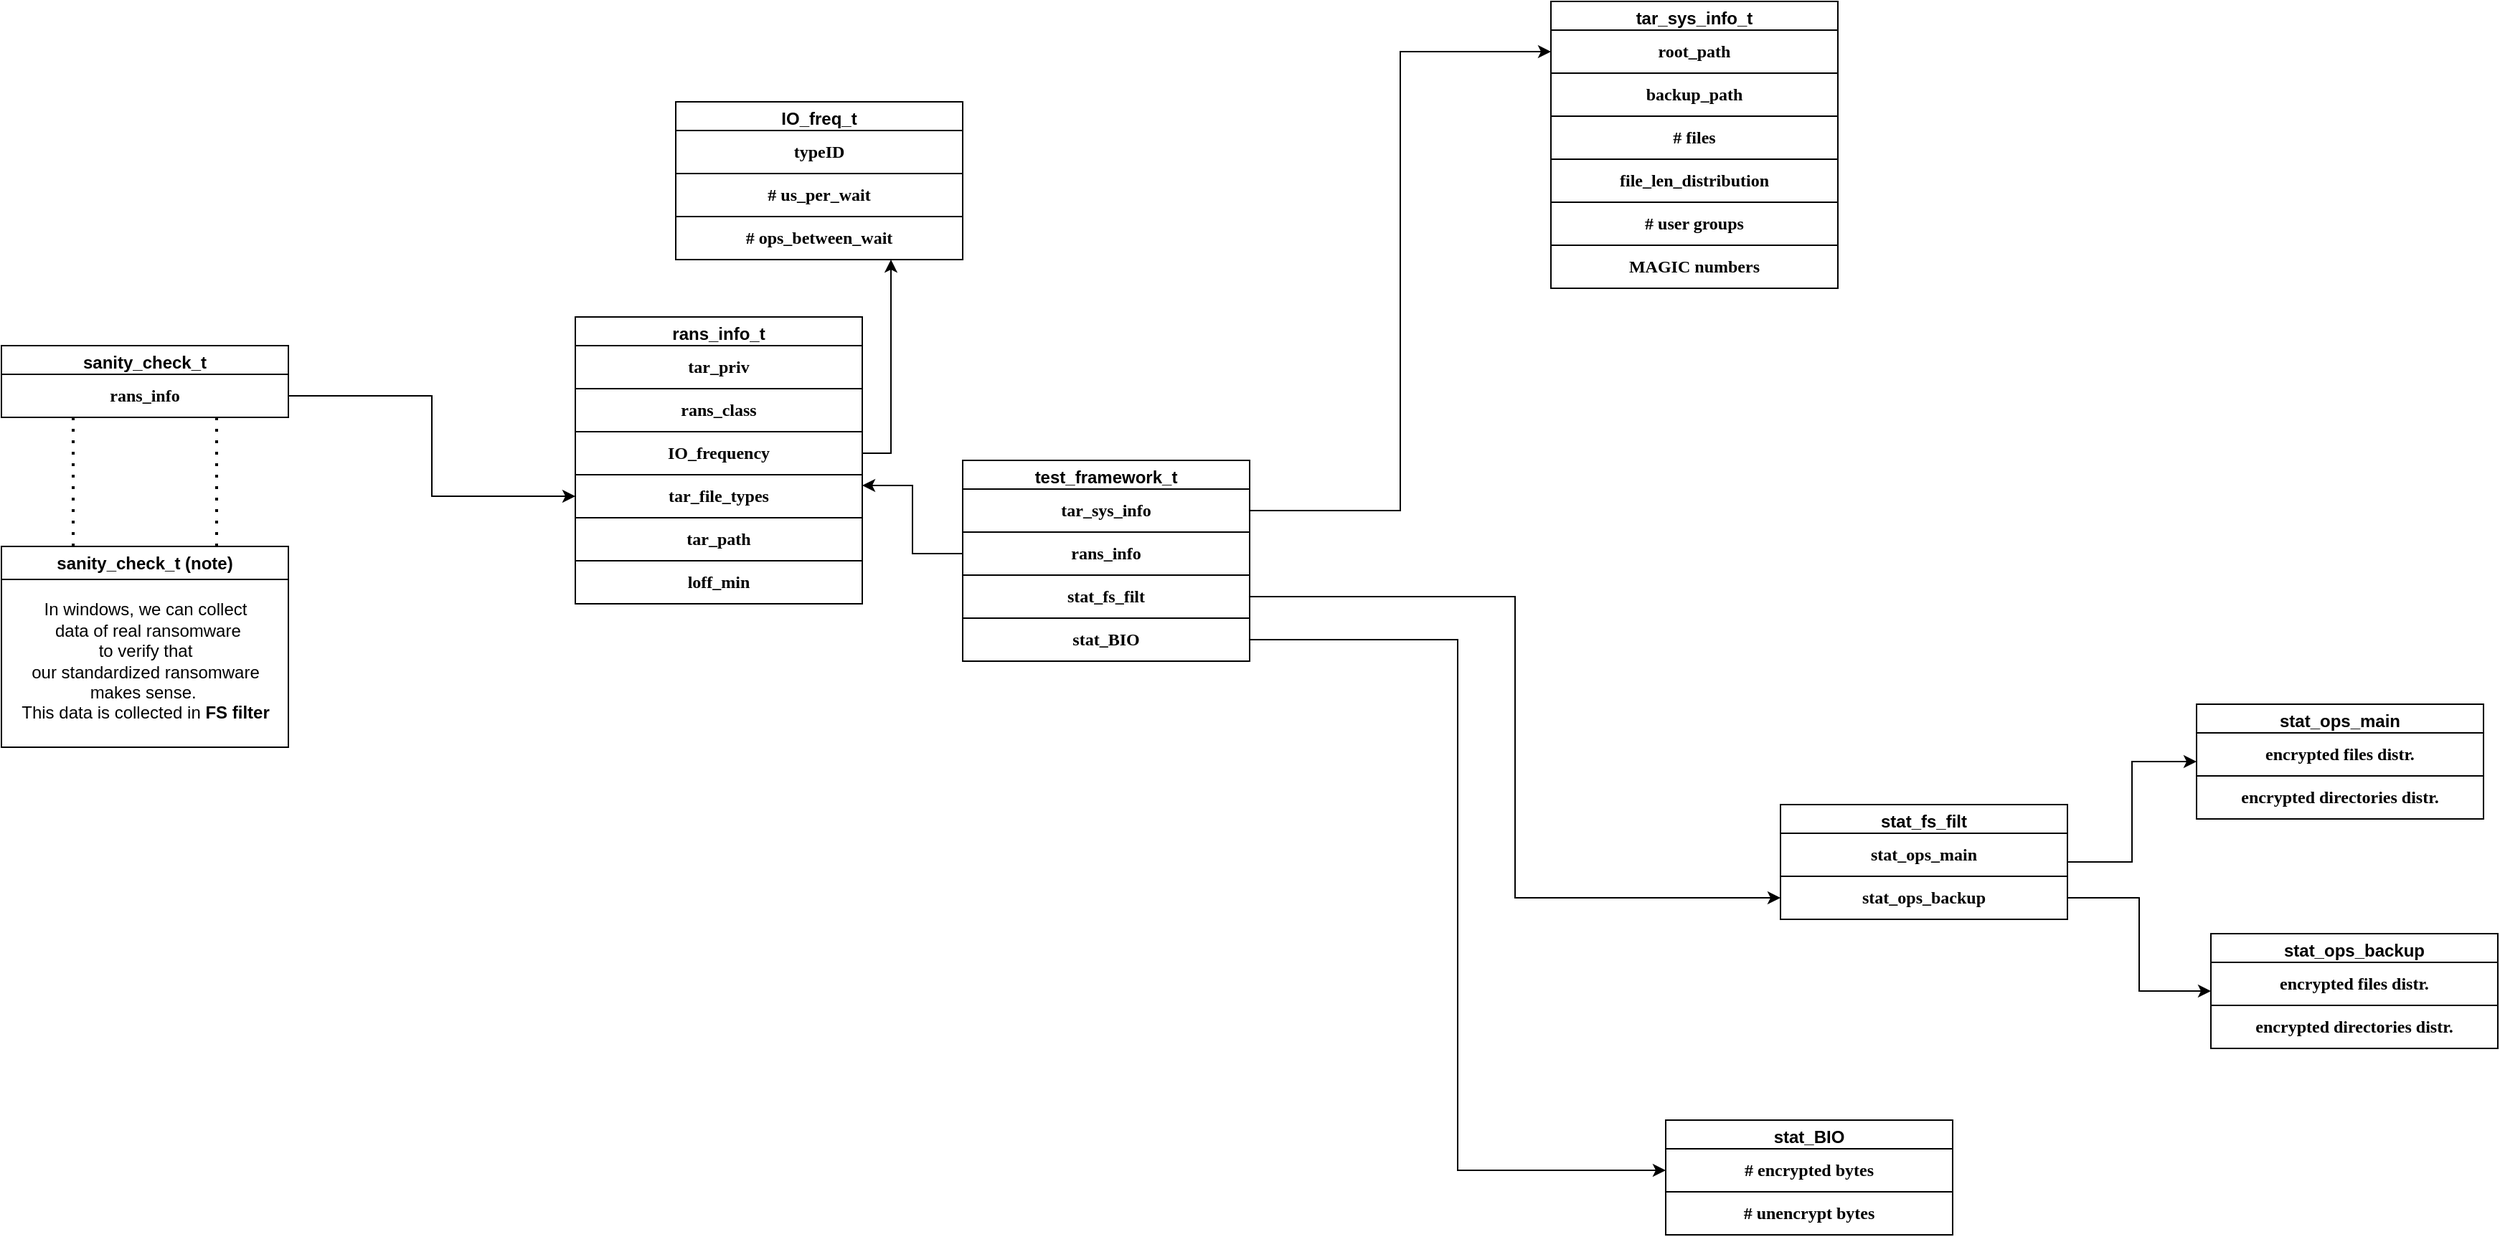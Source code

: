 <mxfile version="21.2.9" type="github">
  <diagram name="Page-1" id="gcPHQo3pj2VM8DZ63rwu">
    <mxGraphModel dx="3164" dy="1124" grid="1" gridSize="10" guides="1" tooltips="1" connect="1" arrows="1" fold="1" page="1" pageScale="1" pageWidth="850" pageHeight="1100" math="0" shadow="0">
      <root>
        <mxCell id="0" />
        <mxCell id="1" parent="0" />
        <mxCell id="gHEQGVByRe57avZ87eo9-15" value="test_framework_t" style="swimlane;whiteSpace=wrap;html=1;" parent="1" vertex="1">
          <mxGeometry x="60" y="390" width="200" height="140" as="geometry" />
        </mxCell>
        <mxCell id="gHEQGVByRe57avZ87eo9-17" value="&lt;font face=&quot;Georgia&quot;&gt;&lt;b&gt;tar_sys_info&lt;/b&gt;&lt;/font&gt;" style="whiteSpace=wrap;html=1;" parent="gHEQGVByRe57avZ87eo9-15" vertex="1">
          <mxGeometry y="20" width="200" height="30" as="geometry" />
        </mxCell>
        <mxCell id="gHEQGVByRe57avZ87eo9-18" value="&lt;font face=&quot;Georgia&quot;&gt;&lt;b&gt;rans_info&lt;/b&gt;&lt;/font&gt;" style="whiteSpace=wrap;html=1;" parent="gHEQGVByRe57avZ87eo9-15" vertex="1">
          <mxGeometry y="50" width="200" height="30" as="geometry" />
        </mxCell>
        <mxCell id="gHEQGVByRe57avZ87eo9-20" value="&lt;font face=&quot;Georgia&quot;&gt;&lt;b&gt;stat_fs_filt&lt;/b&gt;&lt;/font&gt;" style="whiteSpace=wrap;html=1;" parent="gHEQGVByRe57avZ87eo9-15" vertex="1">
          <mxGeometry y="80" width="200" height="30" as="geometry" />
        </mxCell>
        <mxCell id="gHEQGVByRe57avZ87eo9-21" value="&lt;font face=&quot;Georgia&quot;&gt;&lt;b&gt;stat_BIO&lt;/b&gt;&lt;/font&gt;" style="whiteSpace=wrap;html=1;" parent="gHEQGVByRe57avZ87eo9-15" vertex="1">
          <mxGeometry y="110" width="200" height="30" as="geometry" />
        </mxCell>
        <mxCell id="gHEQGVByRe57avZ87eo9-22" value="tar_sys_info_t" style="swimlane;whiteSpace=wrap;html=1;" parent="1" vertex="1">
          <mxGeometry x="470" y="70" width="200" height="200" as="geometry" />
        </mxCell>
        <mxCell id="gHEQGVByRe57avZ87eo9-23" value="&lt;font face=&quot;Georgia&quot;&gt;&lt;b&gt;root_path&lt;/b&gt;&lt;/font&gt;" style="whiteSpace=wrap;html=1;" parent="gHEQGVByRe57avZ87eo9-22" vertex="1">
          <mxGeometry y="20" width="200" height="30" as="geometry" />
        </mxCell>
        <mxCell id="gHEQGVByRe57avZ87eo9-24" value="&lt;font face=&quot;Georgia&quot;&gt;&lt;b&gt;backup_path&lt;/b&gt;&lt;/font&gt;" style="whiteSpace=wrap;html=1;" parent="gHEQGVByRe57avZ87eo9-22" vertex="1">
          <mxGeometry y="50" width="200" height="30" as="geometry" />
        </mxCell>
        <mxCell id="gHEQGVByRe57avZ87eo9-25" value="&lt;font face=&quot;Georgia&quot;&gt;&lt;b&gt;# files&lt;/b&gt;&lt;/font&gt;" style="whiteSpace=wrap;html=1;" parent="gHEQGVByRe57avZ87eo9-22" vertex="1">
          <mxGeometry y="80" width="200" height="30" as="geometry" />
        </mxCell>
        <mxCell id="gHEQGVByRe57avZ87eo9-26" value="&lt;font face=&quot;Georgia&quot;&gt;&lt;b&gt;# user groups&lt;/b&gt;&lt;/font&gt;" style="whiteSpace=wrap;html=1;" parent="gHEQGVByRe57avZ87eo9-22" vertex="1">
          <mxGeometry y="140" width="200" height="30" as="geometry" />
        </mxCell>
        <mxCell id="Kcq0ukiS3j4PABtyZiL3-1" value="&lt;font face=&quot;Georgia&quot;&gt;&lt;b&gt;MAGIC numbers&lt;/b&gt;&lt;/font&gt;" style="whiteSpace=wrap;html=1;" parent="gHEQGVByRe57avZ87eo9-22" vertex="1">
          <mxGeometry y="170" width="200" height="30" as="geometry" />
        </mxCell>
        <mxCell id="Ala8aXPK8FOhygebUdYG-1" value="&lt;font face=&quot;Georgia&quot;&gt;&lt;b&gt;file_len_distribution&lt;/b&gt;&lt;/font&gt;" style="whiteSpace=wrap;html=1;" vertex="1" parent="gHEQGVByRe57avZ87eo9-22">
          <mxGeometry y="110" width="200" height="30" as="geometry" />
        </mxCell>
        <mxCell id="gHEQGVByRe57avZ87eo9-30" style="edgeStyle=orthogonalEdgeStyle;rounded=0;orthogonalLoop=1;jettySize=auto;html=1;exitX=1;exitY=0.5;exitDx=0;exitDy=0;entryX=0;entryY=0.5;entryDx=0;entryDy=0;" parent="1" source="gHEQGVByRe57avZ87eo9-17" target="gHEQGVByRe57avZ87eo9-23" edge="1">
          <mxGeometry relative="1" as="geometry">
            <mxPoint x="280" y="80" as="targetPoint" />
          </mxGeometry>
        </mxCell>
        <mxCell id="gHEQGVByRe57avZ87eo9-31" value="rans_info_t" style="swimlane;whiteSpace=wrap;html=1;" parent="1" vertex="1">
          <mxGeometry x="-210" y="290" width="200" height="200" as="geometry" />
        </mxCell>
        <mxCell id="gHEQGVByRe57avZ87eo9-32" value="&lt;font face=&quot;Georgia&quot;&gt;&lt;b&gt;tar_priv&lt;/b&gt;&lt;/font&gt;" style="whiteSpace=wrap;html=1;" parent="gHEQGVByRe57avZ87eo9-31" vertex="1">
          <mxGeometry y="20" width="200" height="30" as="geometry" />
        </mxCell>
        <mxCell id="gHEQGVByRe57avZ87eo9-33" value="&lt;font face=&quot;Georgia&quot;&gt;&lt;b&gt;rans_class&lt;/b&gt;&lt;/font&gt;" style="whiteSpace=wrap;html=1;" parent="gHEQGVByRe57avZ87eo9-31" vertex="1">
          <mxGeometry y="50" width="200" height="30" as="geometry" />
        </mxCell>
        <mxCell id="gHEQGVByRe57avZ87eo9-34" value="&lt;font face=&quot;Georgia&quot;&gt;&lt;b&gt;IO_frequency&lt;/b&gt;&lt;/font&gt;" style="whiteSpace=wrap;html=1;" parent="gHEQGVByRe57avZ87eo9-31" vertex="1">
          <mxGeometry y="80" width="200" height="30" as="geometry" />
        </mxCell>
        <mxCell id="gHEQGVByRe57avZ87eo9-35" value="&lt;font face=&quot;Georgia&quot;&gt;&lt;b&gt;tar_file_types&lt;/b&gt;&lt;/font&gt;" style="whiteSpace=wrap;html=1;" parent="gHEQGVByRe57avZ87eo9-31" vertex="1">
          <mxGeometry y="110" width="200" height="30" as="geometry" />
        </mxCell>
        <mxCell id="gHEQGVByRe57avZ87eo9-36" value="&lt;font face=&quot;Georgia&quot;&gt;&lt;b&gt;tar_path&lt;/b&gt;&lt;/font&gt;" style="whiteSpace=wrap;html=1;" parent="gHEQGVByRe57avZ87eo9-31" vertex="1">
          <mxGeometry y="140" width="200" height="30" as="geometry" />
        </mxCell>
        <mxCell id="gHEQGVByRe57avZ87eo9-39" value="&lt;font face=&quot;Georgia&quot;&gt;&lt;b&gt;loff_min&lt;/b&gt;&lt;/font&gt;" style="whiteSpace=wrap;html=1;" parent="gHEQGVByRe57avZ87eo9-31" vertex="1">
          <mxGeometry y="170" width="200" height="30" as="geometry" />
        </mxCell>
        <mxCell id="gHEQGVByRe57avZ87eo9-40" style="edgeStyle=orthogonalEdgeStyle;rounded=0;orthogonalLoop=1;jettySize=auto;html=1;exitX=0;exitY=0.5;exitDx=0;exitDy=0;entryX=1;entryY=0.25;entryDx=0;entryDy=0;" parent="1" source="gHEQGVByRe57avZ87eo9-18" target="gHEQGVByRe57avZ87eo9-35" edge="1">
          <mxGeometry relative="1" as="geometry" />
        </mxCell>
        <mxCell id="gHEQGVByRe57avZ87eo9-48" value="stat_ops_main" style="swimlane;whiteSpace=wrap;html=1;startSize=23;" parent="1" vertex="1">
          <mxGeometry x="920" y="560" width="200" height="80" as="geometry" />
        </mxCell>
        <mxCell id="gHEQGVByRe57avZ87eo9-49" value="&lt;font face=&quot;Georgia&quot;&gt;&lt;b&gt;encrypted files distr.&lt;/b&gt;&lt;/font&gt;" style="whiteSpace=wrap;html=1;" parent="gHEQGVByRe57avZ87eo9-48" vertex="1">
          <mxGeometry y="20" width="200" height="30" as="geometry" />
        </mxCell>
        <mxCell id="gHEQGVByRe57avZ87eo9-50" value="&lt;font face=&quot;Georgia&quot;&gt;&lt;b&gt;encrypted directories distr.&lt;/b&gt;&lt;/font&gt;" style="whiteSpace=wrap;html=1;" parent="gHEQGVByRe57avZ87eo9-48" vertex="1">
          <mxGeometry y="50" width="200" height="30" as="geometry" />
        </mxCell>
        <mxCell id="gHEQGVByRe57avZ87eo9-55" value="stat_BIO" style="swimlane;whiteSpace=wrap;html=1;startSize=23;" parent="1" vertex="1">
          <mxGeometry x="550" y="850" width="200" height="80" as="geometry" />
        </mxCell>
        <mxCell id="gHEQGVByRe57avZ87eo9-56" value="&lt;font face=&quot;Georgia&quot;&gt;&lt;b&gt;# encrypted bytes&lt;/b&gt;&lt;/font&gt;" style="whiteSpace=wrap;html=1;" parent="gHEQGVByRe57avZ87eo9-55" vertex="1">
          <mxGeometry y="20" width="200" height="30" as="geometry" />
        </mxCell>
        <mxCell id="gHEQGVByRe57avZ87eo9-57" value="&lt;font face=&quot;Georgia&quot;&gt;&lt;b&gt;# unencrypt bytes&lt;/b&gt;&lt;/font&gt;" style="whiteSpace=wrap;html=1;" parent="gHEQGVByRe57avZ87eo9-55" vertex="1">
          <mxGeometry y="50" width="200" height="30" as="geometry" />
        </mxCell>
        <mxCell id="gHEQGVByRe57avZ87eo9-61" style="edgeStyle=orthogonalEdgeStyle;rounded=0;orthogonalLoop=1;jettySize=auto;html=1;exitX=1;exitY=0.5;exitDx=0;exitDy=0;entryX=0;entryY=0.5;entryDx=0;entryDy=0;" parent="1" source="gHEQGVByRe57avZ87eo9-21" target="gHEQGVByRe57avZ87eo9-56" edge="1">
          <mxGeometry relative="1" as="geometry" />
        </mxCell>
        <mxCell id="gHEQGVByRe57avZ87eo9-75" style="edgeStyle=orthogonalEdgeStyle;rounded=0;orthogonalLoop=1;jettySize=auto;html=1;exitX=1;exitY=0.5;exitDx=0;exitDy=0;entryX=0;entryY=0.5;entryDx=0;entryDy=0;" parent="1" source="gHEQGVByRe57avZ87eo9-67" target="gHEQGVByRe57avZ87eo9-48" edge="1">
          <mxGeometry relative="1" as="geometry" />
        </mxCell>
        <mxCell id="gHEQGVByRe57avZ87eo9-67" value="stat_fs_filt" style="swimlane;whiteSpace=wrap;html=1;startSize=23;" parent="1" vertex="1">
          <mxGeometry x="630" y="630" width="200" height="80" as="geometry" />
        </mxCell>
        <mxCell id="gHEQGVByRe57avZ87eo9-68" value="&lt;font face=&quot;Georgia&quot;&gt;&lt;b&gt;stat_ops_main&lt;/b&gt;&lt;/font&gt;" style="whiteSpace=wrap;html=1;" parent="gHEQGVByRe57avZ87eo9-67" vertex="1">
          <mxGeometry y="20" width="200" height="30" as="geometry" />
        </mxCell>
        <mxCell id="gHEQGVByRe57avZ87eo9-69" value="&lt;font face=&quot;Georgia&quot;&gt;&lt;b&gt;stat_ops_backup&lt;/b&gt;&lt;/font&gt;" style="whiteSpace=wrap;html=1;" parent="gHEQGVByRe57avZ87eo9-67" vertex="1">
          <mxGeometry y="50" width="200" height="30" as="geometry" />
        </mxCell>
        <mxCell id="gHEQGVByRe57avZ87eo9-74" style="edgeStyle=orthogonalEdgeStyle;rounded=0;orthogonalLoop=1;jettySize=auto;html=1;exitX=1;exitY=0.5;exitDx=0;exitDy=0;entryX=0;entryY=0.5;entryDx=0;entryDy=0;" parent="1" source="gHEQGVByRe57avZ87eo9-20" target="gHEQGVByRe57avZ87eo9-69" edge="1">
          <mxGeometry relative="1" as="geometry" />
        </mxCell>
        <mxCell id="gHEQGVByRe57avZ87eo9-76" style="edgeStyle=orthogonalEdgeStyle;rounded=0;orthogonalLoop=1;jettySize=auto;html=1;exitX=1;exitY=0.5;exitDx=0;exitDy=0;entryX=0;entryY=0.5;entryDx=0;entryDy=0;" parent="1" source="gHEQGVByRe57avZ87eo9-69" target="Ala8aXPK8FOhygebUdYG-20" edge="1">
          <mxGeometry relative="1" as="geometry">
            <mxPoint x="920" y="775" as="targetPoint" />
          </mxGeometry>
        </mxCell>
        <mxCell id="gHEQGVByRe57avZ87eo9-77" value="IO_freq_t" style="swimlane;whiteSpace=wrap;html=1;startSize=23;" parent="1" vertex="1">
          <mxGeometry x="-140" y="140" width="200" height="110" as="geometry" />
        </mxCell>
        <mxCell id="gHEQGVByRe57avZ87eo9-78" value="&lt;font face=&quot;Georgia&quot;&gt;&lt;b&gt;typeID&lt;/b&gt;&lt;/font&gt;" style="whiteSpace=wrap;html=1;" parent="gHEQGVByRe57avZ87eo9-77" vertex="1">
          <mxGeometry y="20" width="200" height="30" as="geometry" />
        </mxCell>
        <mxCell id="gHEQGVByRe57avZ87eo9-79" value="&lt;font face=&quot;Georgia&quot;&gt;&lt;b&gt;# us_per_wait&lt;/b&gt;&lt;/font&gt;" style="whiteSpace=wrap;html=1;" parent="gHEQGVByRe57avZ87eo9-77" vertex="1">
          <mxGeometry y="50" width="200" height="30" as="geometry" />
        </mxCell>
        <mxCell id="gHEQGVByRe57avZ87eo9-80" value="&lt;font face=&quot;Georgia&quot;&gt;&lt;b&gt;# ops_between_wait&lt;/b&gt;&lt;/font&gt;" style="whiteSpace=wrap;html=1;" parent="gHEQGVByRe57avZ87eo9-77" vertex="1">
          <mxGeometry y="80" width="200" height="30" as="geometry" />
        </mxCell>
        <mxCell id="gHEQGVByRe57avZ87eo9-84" style="edgeStyle=orthogonalEdgeStyle;rounded=0;orthogonalLoop=1;jettySize=auto;html=1;exitX=1;exitY=0.5;exitDx=0;exitDy=0;entryX=0.75;entryY=1;entryDx=0;entryDy=0;" parent="1" source="gHEQGVByRe57avZ87eo9-34" target="gHEQGVByRe57avZ87eo9-80" edge="1">
          <mxGeometry relative="1" as="geometry" />
        </mxCell>
        <mxCell id="Ala8aXPK8FOhygebUdYG-11" value="sanity_check_t" style="swimlane;whiteSpace=wrap;html=1;" vertex="1" parent="1">
          <mxGeometry x="-610" y="310" width="200" height="50" as="geometry" />
        </mxCell>
        <mxCell id="Ala8aXPK8FOhygebUdYG-17" value="&lt;font face=&quot;Georgia&quot;&gt;&lt;b&gt;rans_info&lt;/b&gt;&lt;/font&gt;" style="whiteSpace=wrap;html=1;" vertex="1" parent="Ala8aXPK8FOhygebUdYG-11">
          <mxGeometry y="20" width="200" height="30" as="geometry" />
        </mxCell>
        <mxCell id="Ala8aXPK8FOhygebUdYG-19" style="edgeStyle=orthogonalEdgeStyle;rounded=0;orthogonalLoop=1;jettySize=auto;html=1;exitX=1;exitY=0.5;exitDx=0;exitDy=0;entryX=0;entryY=0.5;entryDx=0;entryDy=0;" edge="1" parent="1" source="Ala8aXPK8FOhygebUdYG-17" target="gHEQGVByRe57avZ87eo9-35">
          <mxGeometry relative="1" as="geometry" />
        </mxCell>
        <mxCell id="Ala8aXPK8FOhygebUdYG-20" value="stat_ops_backup" style="swimlane;whiteSpace=wrap;html=1;startSize=23;" vertex="1" parent="1">
          <mxGeometry x="930" y="720" width="200" height="80" as="geometry" />
        </mxCell>
        <mxCell id="Ala8aXPK8FOhygebUdYG-21" value="&lt;font face=&quot;Georgia&quot;&gt;&lt;b&gt;encrypted files distr.&lt;/b&gt;&lt;/font&gt;" style="whiteSpace=wrap;html=1;" vertex="1" parent="Ala8aXPK8FOhygebUdYG-20">
          <mxGeometry y="20" width="200" height="30" as="geometry" />
        </mxCell>
        <mxCell id="Ala8aXPK8FOhygebUdYG-22" value="&lt;font face=&quot;Georgia&quot;&gt;&lt;b&gt;encrypted directories distr.&lt;/b&gt;&lt;/font&gt;" style="whiteSpace=wrap;html=1;" vertex="1" parent="Ala8aXPK8FOhygebUdYG-20">
          <mxGeometry y="50" width="200" height="30" as="geometry" />
        </mxCell>
        <mxCell id="Ala8aXPK8FOhygebUdYG-23" value="sanity_check_t (note)" style="swimlane;whiteSpace=wrap;html=1;" vertex="1" parent="1">
          <mxGeometry x="-610" y="450" width="200" height="140" as="geometry" />
        </mxCell>
        <mxCell id="Ala8aXPK8FOhygebUdYG-24" value="In windows, we can collect&lt;br&gt;&amp;nbsp;data of real ransomware &lt;br&gt;to verify that &lt;br&gt;our standardized ransomware &lt;br&gt;makes sense.&amp;nbsp;&lt;br&gt;This data is collected in &lt;b&gt;FS filter&lt;/b&gt;" style="text;html=1;align=center;verticalAlign=middle;resizable=0;points=[];autosize=1;strokeColor=none;fillColor=none;" vertex="1" parent="Ala8aXPK8FOhygebUdYG-23">
          <mxGeometry y="30" width="200" height="100" as="geometry" />
        </mxCell>
        <mxCell id="Ala8aXPK8FOhygebUdYG-25" value="" style="endArrow=none;dashed=1;html=1;dashPattern=1 3;strokeWidth=2;rounded=0;entryX=0.25;entryY=1;entryDx=0;entryDy=0;exitX=0.25;exitY=0;exitDx=0;exitDy=0;" edge="1" parent="1" source="Ala8aXPK8FOhygebUdYG-23" target="Ala8aXPK8FOhygebUdYG-17">
          <mxGeometry width="50" height="50" relative="1" as="geometry">
            <mxPoint x="-570" y="430" as="sourcePoint" />
            <mxPoint x="-520" y="380" as="targetPoint" />
          </mxGeometry>
        </mxCell>
        <mxCell id="Ala8aXPK8FOhygebUdYG-26" value="" style="endArrow=none;dashed=1;html=1;dashPattern=1 3;strokeWidth=2;rounded=0;entryX=0.75;entryY=1;entryDx=0;entryDy=0;exitX=0.75;exitY=0;exitDx=0;exitDy=0;" edge="1" parent="1" source="Ala8aXPK8FOhygebUdYG-23" target="Ala8aXPK8FOhygebUdYG-11">
          <mxGeometry width="50" height="50" relative="1" as="geometry">
            <mxPoint x="-470" y="440" as="sourcePoint" />
            <mxPoint x="-420" y="390" as="targetPoint" />
          </mxGeometry>
        </mxCell>
      </root>
    </mxGraphModel>
  </diagram>
</mxfile>

